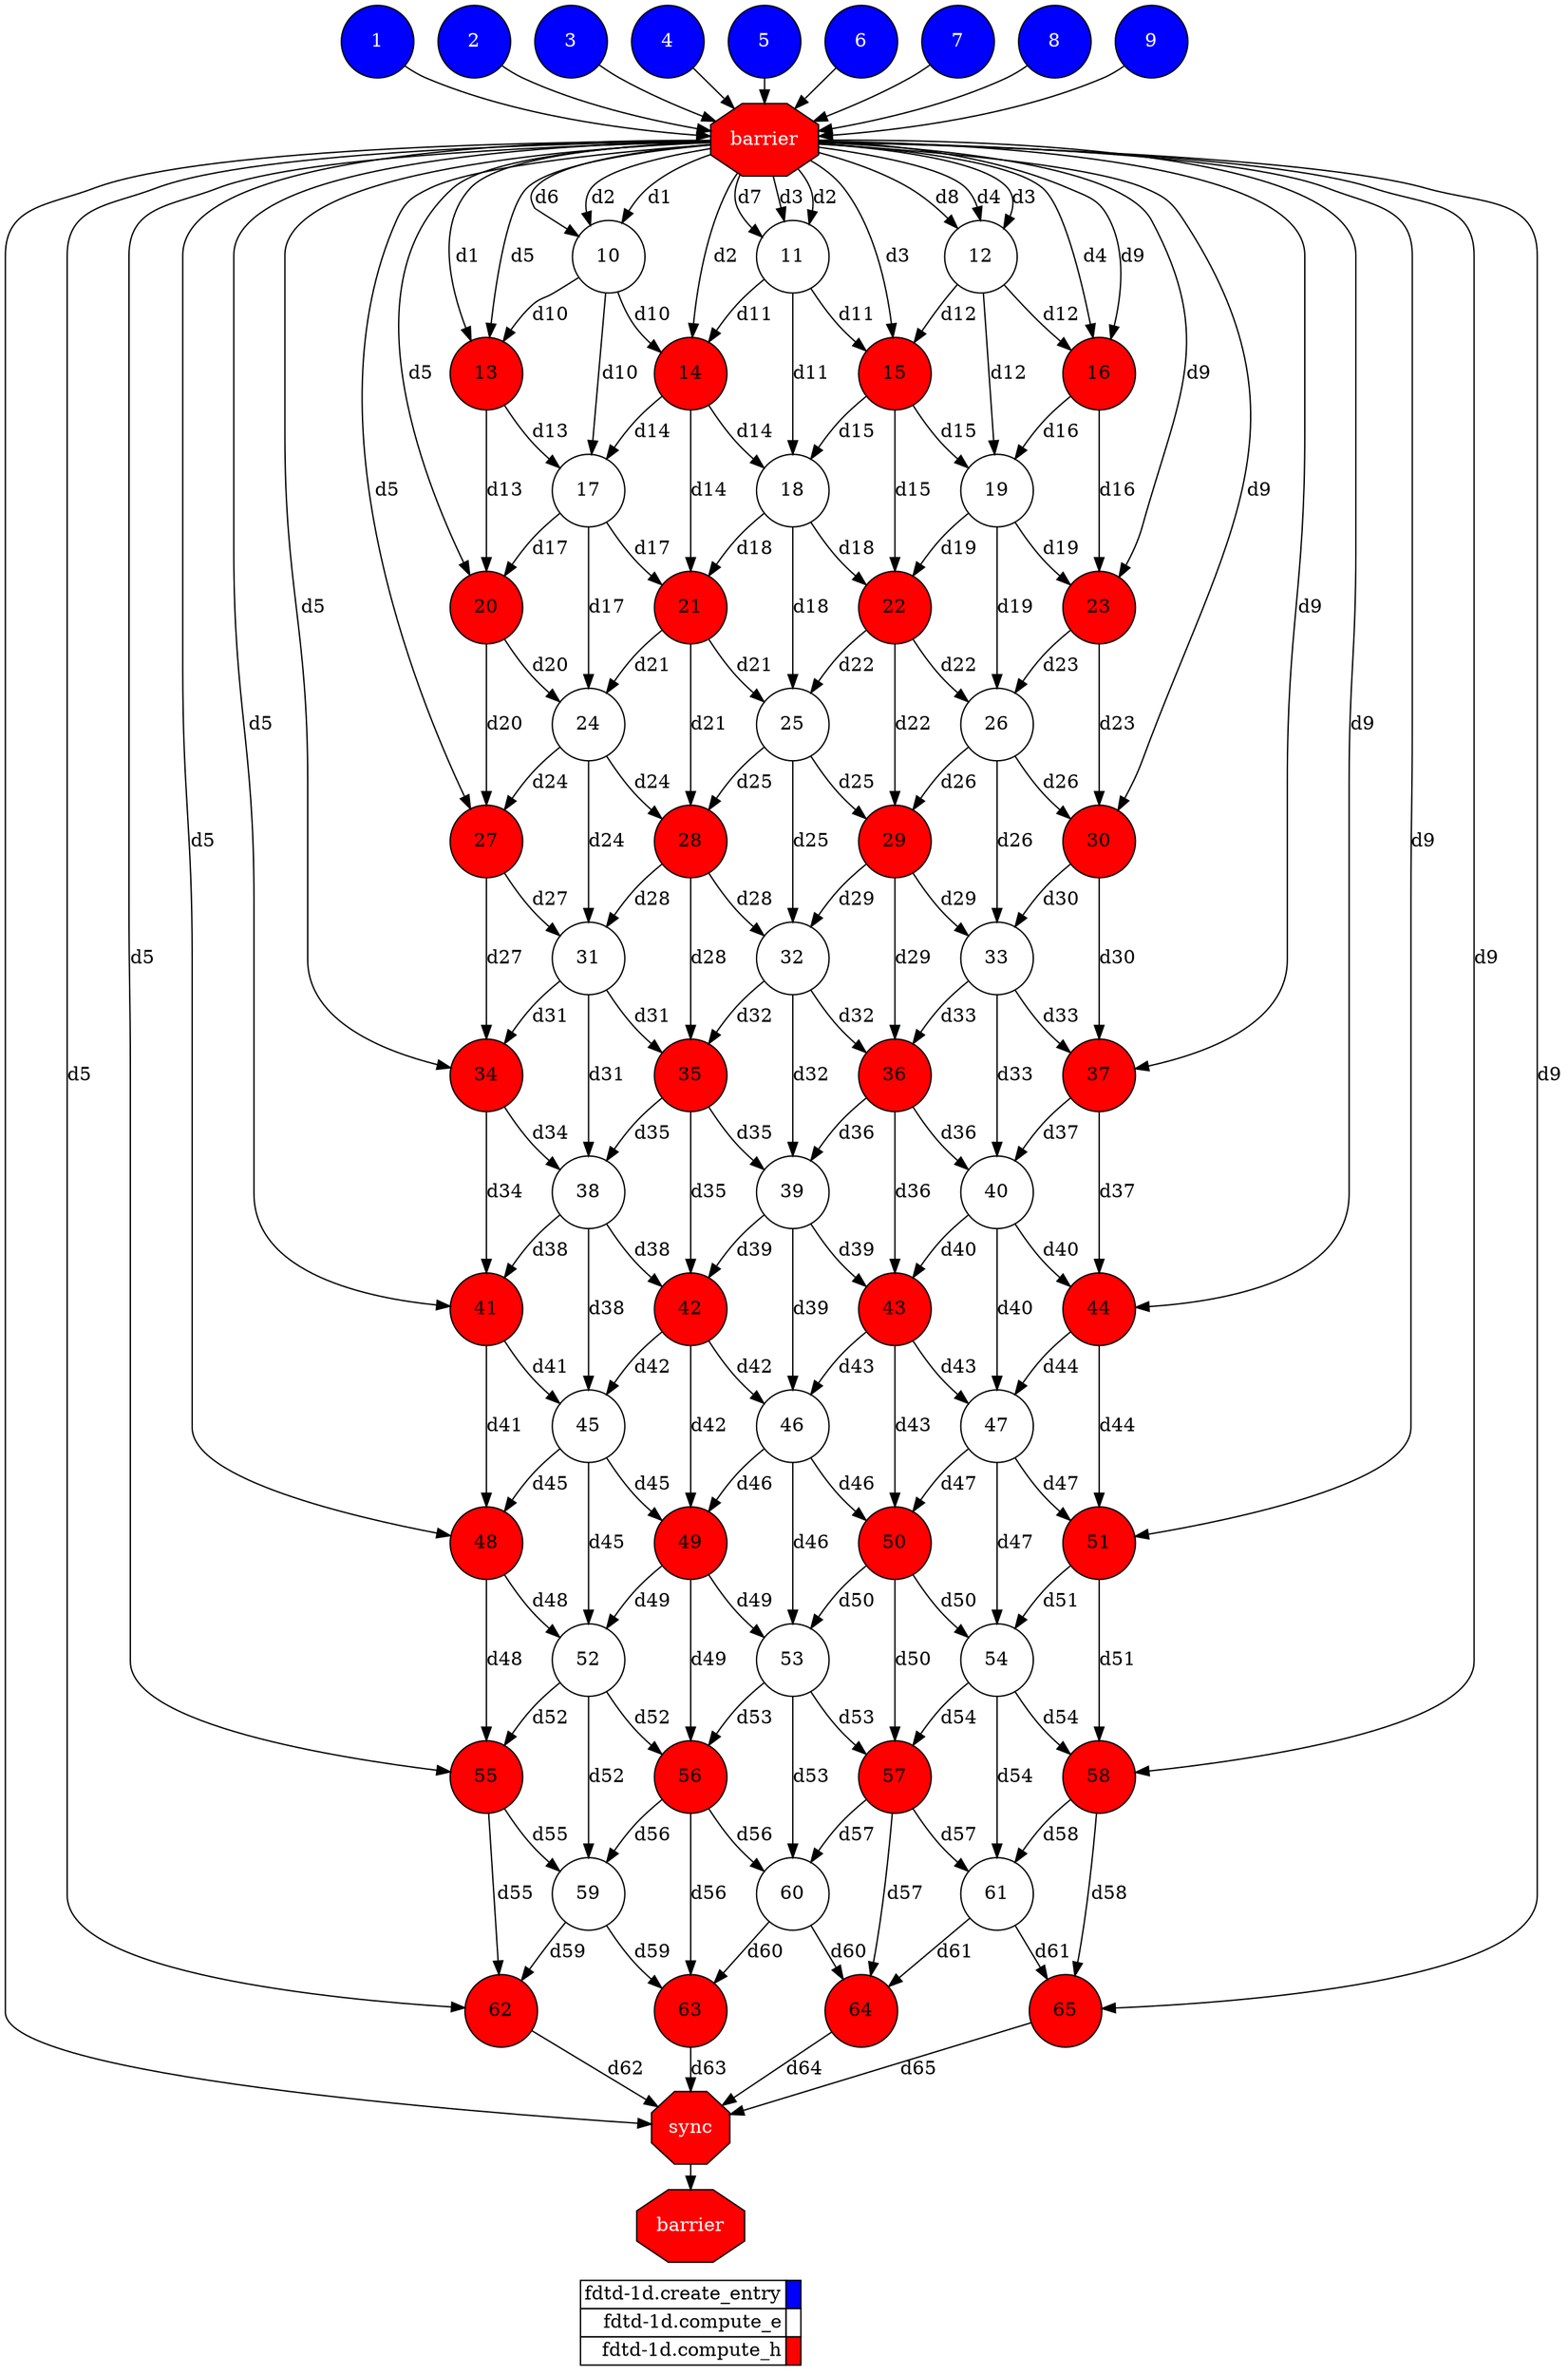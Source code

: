 digraph {
  rankdir=TB;
  labeljust="l";
  subgraph dependence_graph {
    ranksep=0.20;
    node[height=0.75];

1[shape=circle, style=filled fillcolor="#0000ff" fontcolor="#ffffff"];
2[shape=circle, style=filled fillcolor="#0000ff" fontcolor="#ffffff"];
3[shape=circle, style=filled fillcolor="#0000ff" fontcolor="#ffffff"];
4[shape=circle, style=filled fillcolor="#0000ff" fontcolor="#ffffff"];
5[shape=circle, style=filled fillcolor="#0000ff" fontcolor="#ffffff"];
6[shape=circle, style=filled fillcolor="#0000ff" fontcolor="#ffffff"];
7[shape=circle, style=filled fillcolor="#0000ff" fontcolor="#ffffff"];
8[shape=circle, style=filled fillcolor="#0000ff" fontcolor="#ffffff"];
9[shape=circle, style=filled fillcolor="#0000ff" fontcolor="#ffffff"];
Synchro1[label="barrier", shape=octagon, style=filled fillcolor="#ff0000" fontcolor="#FFFFFF"];
3 -> Synchro1;
7 -> Synchro1;
8 -> Synchro1;
1 -> Synchro1;
4 -> Synchro1;
2 -> Synchro1;
5 -> Synchro1;
9 -> Synchro1;
6 -> Synchro1;
10[shape=circle, style=filled fillcolor="#ffffff" fontcolor="#000000"];
Synchro1 -> 10[ label="d6" ];
Synchro1 -> 10[ label="d2" ];
Synchro1 -> 10[ label="d1" ];
11[shape=circle, style=filled fillcolor="#ffffff" fontcolor="#000000"];
Synchro1 -> 11[ label="d7" ];
Synchro1 -> 11[ label="d3" ];
Synchro1 -> 11[ label="d2" ];
12[shape=circle, style=filled fillcolor="#ffffff" fontcolor="#000000"];
Synchro1 -> 12[ label="d8" ];
Synchro1 -> 12[ label="d4" ];
Synchro1 -> 12[ label="d3" ];
13[shape=circle, style=filled fillcolor="#ff0000" fontcolor="#000000"];
Synchro1 -> 13[ label="d1" ];
10 -> 13[ label="d10" ];
Synchro1 -> 13[ label="d5" ];
14[shape=circle, style=filled fillcolor="#ff0000" fontcolor="#000000"];
Synchro1 -> 14[ label="d2" ];
11 -> 14[ label="d11" ];
10 -> 14[ label="d10" ];
15[shape=circle, style=filled fillcolor="#ff0000" fontcolor="#000000"];
Synchro1 -> 15[ label="d3" ];
12 -> 15[ label="d12" ];
11 -> 15[ label="d11" ];
16[shape=circle, style=filled fillcolor="#ff0000" fontcolor="#000000"];
Synchro1 -> 16[ label="d4" ];
Synchro1 -> 16[ label="d9" ];
12 -> 16[ label="d12" ];
17[shape=circle, style=filled fillcolor="#ffffff" fontcolor="#000000"];
10 -> 17[ label="d10" ];
14 -> 17[ label="d14" ];
13 -> 17[ label="d13" ];
18[shape=circle, style=filled fillcolor="#ffffff" fontcolor="#000000"];
11 -> 18[ label="d11" ];
15 -> 18[ label="d15" ];
14 -> 18[ label="d14" ];
19[shape=circle, style=filled fillcolor="#ffffff" fontcolor="#000000"];
12 -> 19[ label="d12" ];
16 -> 19[ label="d16" ];
15 -> 19[ label="d15" ];
20[shape=circle, style=filled fillcolor="#ff0000" fontcolor="#000000"];
13 -> 20[ label="d13" ];
17 -> 20[ label="d17" ];
Synchro1 -> 20[ label="d5" ];
21[shape=circle, style=filled fillcolor="#ff0000" fontcolor="#000000"];
14 -> 21[ label="d14" ];
18 -> 21[ label="d18" ];
17 -> 21[ label="d17" ];
22[shape=circle, style=filled fillcolor="#ff0000" fontcolor="#000000"];
15 -> 22[ label="d15" ];
19 -> 22[ label="d19" ];
18 -> 22[ label="d18" ];
23[shape=circle, style=filled fillcolor="#ff0000" fontcolor="#000000"];
16 -> 23[ label="d16" ];
Synchro1 -> 23[ label="d9" ];
19 -> 23[ label="d19" ];
24[shape=circle, style=filled fillcolor="#ffffff" fontcolor="#000000"];
17 -> 24[ label="d17" ];
21 -> 24[ label="d21" ];
20 -> 24[ label="d20" ];
25[shape=circle, style=filled fillcolor="#ffffff" fontcolor="#000000"];
18 -> 25[ label="d18" ];
22 -> 25[ label="d22" ];
21 -> 25[ label="d21" ];
26[shape=circle, style=filled fillcolor="#ffffff" fontcolor="#000000"];
19 -> 26[ label="d19" ];
23 -> 26[ label="d23" ];
22 -> 26[ label="d22" ];
27[shape=circle, style=filled fillcolor="#ff0000" fontcolor="#000000"];
20 -> 27[ label="d20" ];
24 -> 27[ label="d24" ];
Synchro1 -> 27[ label="d5" ];
28[shape=circle, style=filled fillcolor="#ff0000" fontcolor="#000000"];
21 -> 28[ label="d21" ];
25 -> 28[ label="d25" ];
24 -> 28[ label="d24" ];
29[shape=circle, style=filled fillcolor="#ff0000" fontcolor="#000000"];
22 -> 29[ label="d22" ];
26 -> 29[ label="d26" ];
25 -> 29[ label="d25" ];
30[shape=circle, style=filled fillcolor="#ff0000" fontcolor="#000000"];
23 -> 30[ label="d23" ];
Synchro1 -> 30[ label="d9" ];
26 -> 30[ label="d26" ];
31[shape=circle, style=filled fillcolor="#ffffff" fontcolor="#000000"];
24 -> 31[ label="d24" ];
28 -> 31[ label="d28" ];
27 -> 31[ label="d27" ];
32[shape=circle, style=filled fillcolor="#ffffff" fontcolor="#000000"];
25 -> 32[ label="d25" ];
29 -> 32[ label="d29" ];
28 -> 32[ label="d28" ];
33[shape=circle, style=filled fillcolor="#ffffff" fontcolor="#000000"];
26 -> 33[ label="d26" ];
30 -> 33[ label="d30" ];
29 -> 33[ label="d29" ];
34[shape=circle, style=filled fillcolor="#ff0000" fontcolor="#000000"];
27 -> 34[ label="d27" ];
31 -> 34[ label="d31" ];
Synchro1 -> 34[ label="d5" ];
35[shape=circle, style=filled fillcolor="#ff0000" fontcolor="#000000"];
28 -> 35[ label="d28" ];
32 -> 35[ label="d32" ];
31 -> 35[ label="d31" ];
36[shape=circle, style=filled fillcolor="#ff0000" fontcolor="#000000"];
29 -> 36[ label="d29" ];
33 -> 36[ label="d33" ];
32 -> 36[ label="d32" ];
37[shape=circle, style=filled fillcolor="#ff0000" fontcolor="#000000"];
30 -> 37[ label="d30" ];
Synchro1 -> 37[ label="d9" ];
33 -> 37[ label="d33" ];
38[shape=circle, style=filled fillcolor="#ffffff" fontcolor="#000000"];
31 -> 38[ label="d31" ];
35 -> 38[ label="d35" ];
34 -> 38[ label="d34" ];
39[shape=circle, style=filled fillcolor="#ffffff" fontcolor="#000000"];
32 -> 39[ label="d32" ];
36 -> 39[ label="d36" ];
35 -> 39[ label="d35" ];
40[shape=circle, style=filled fillcolor="#ffffff" fontcolor="#000000"];
33 -> 40[ label="d33" ];
37 -> 40[ label="d37" ];
36 -> 40[ label="d36" ];
41[shape=circle, style=filled fillcolor="#ff0000" fontcolor="#000000"];
34 -> 41[ label="d34" ];
38 -> 41[ label="d38" ];
Synchro1 -> 41[ label="d5" ];
42[shape=circle, style=filled fillcolor="#ff0000" fontcolor="#000000"];
35 -> 42[ label="d35" ];
39 -> 42[ label="d39" ];
38 -> 42[ label="d38" ];
43[shape=circle, style=filled fillcolor="#ff0000" fontcolor="#000000"];
36 -> 43[ label="d36" ];
40 -> 43[ label="d40" ];
39 -> 43[ label="d39" ];
44[shape=circle, style=filled fillcolor="#ff0000" fontcolor="#000000"];
37 -> 44[ label="d37" ];
Synchro1 -> 44[ label="d9" ];
40 -> 44[ label="d40" ];
45[shape=circle, style=filled fillcolor="#ffffff" fontcolor="#000000"];
38 -> 45[ label="d38" ];
42 -> 45[ label="d42" ];
41 -> 45[ label="d41" ];
46[shape=circle, style=filled fillcolor="#ffffff" fontcolor="#000000"];
39 -> 46[ label="d39" ];
43 -> 46[ label="d43" ];
42 -> 46[ label="d42" ];
47[shape=circle, style=filled fillcolor="#ffffff" fontcolor="#000000"];
40 -> 47[ label="d40" ];
44 -> 47[ label="d44" ];
43 -> 47[ label="d43" ];
48[shape=circle, style=filled fillcolor="#ff0000" fontcolor="#000000"];
41 -> 48[ label="d41" ];
45 -> 48[ label="d45" ];
Synchro1 -> 48[ label="d5" ];
49[shape=circle, style=filled fillcolor="#ff0000" fontcolor="#000000"];
42 -> 49[ label="d42" ];
46 -> 49[ label="d46" ];
45 -> 49[ label="d45" ];
50[shape=circle, style=filled fillcolor="#ff0000" fontcolor="#000000"];
43 -> 50[ label="d43" ];
47 -> 50[ label="d47" ];
46 -> 50[ label="d46" ];
51[shape=circle, style=filled fillcolor="#ff0000" fontcolor="#000000"];
44 -> 51[ label="d44" ];
Synchro1 -> 51[ label="d9" ];
47 -> 51[ label="d47" ];
52[shape=circle, style=filled fillcolor="#ffffff" fontcolor="#000000"];
45 -> 52[ label="d45" ];
49 -> 52[ label="d49" ];
48 -> 52[ label="d48" ];
53[shape=circle, style=filled fillcolor="#ffffff" fontcolor="#000000"];
46 -> 53[ label="d46" ];
50 -> 53[ label="d50" ];
49 -> 53[ label="d49" ];
54[shape=circle, style=filled fillcolor="#ffffff" fontcolor="#000000"];
47 -> 54[ label="d47" ];
51 -> 54[ label="d51" ];
50 -> 54[ label="d50" ];
55[shape=circle, style=filled fillcolor="#ff0000" fontcolor="#000000"];
48 -> 55[ label="d48" ];
52 -> 55[ label="d52" ];
Synchro1 -> 55[ label="d5" ];
56[shape=circle, style=filled fillcolor="#ff0000" fontcolor="#000000"];
49 -> 56[ label="d49" ];
53 -> 56[ label="d53" ];
52 -> 56[ label="d52" ];
57[shape=circle, style=filled fillcolor="#ff0000" fontcolor="#000000"];
50 -> 57[ label="d50" ];
54 -> 57[ label="d54" ];
53 -> 57[ label="d53" ];
58[shape=circle, style=filled fillcolor="#ff0000" fontcolor="#000000"];
51 -> 58[ label="d51" ];
Synchro1 -> 58[ label="d9" ];
54 -> 58[ label="d54" ];
59[shape=circle, style=filled fillcolor="#ffffff" fontcolor="#000000"];
52 -> 59[ label="d52" ];
56 -> 59[ label="d56" ];
55 -> 59[ label="d55" ];
60[shape=circle, style=filled fillcolor="#ffffff" fontcolor="#000000"];
53 -> 60[ label="d53" ];
57 -> 60[ label="d57" ];
56 -> 60[ label="d56" ];
61[shape=circle, style=filled fillcolor="#ffffff" fontcolor="#000000"];
54 -> 61[ label="d54" ];
58 -> 61[ label="d58" ];
57 -> 61[ label="d57" ];
62[shape=circle, style=filled fillcolor="#ff0000" fontcolor="#000000"];
55 -> 62[ label="d55" ];
59 -> 62[ label="d59" ];
Synchro1 -> 62[ label="d5" ];
63[shape=circle, style=filled fillcolor="#ff0000" fontcolor="#000000"];
56 -> 63[ label="d56" ];
60 -> 63[ label="d60" ];
59 -> 63[ label="d59" ];
64[shape=circle, style=filled fillcolor="#ff0000" fontcolor="#000000"];
57 -> 64[ label="d57" ];
61 -> 64[ label="d61" ];
60 -> 64[ label="d60" ];
65[shape=circle, style=filled fillcolor="#ff0000" fontcolor="#000000"];
58 -> 65[ label="d58" ];
Synchro1 -> 65[ label="d9" ];
61 -> 65[ label="d61" ];
Synchro2[label="sync", shape=octagon, style=filled fillcolor="#ff0000" fontcolor="#FFFFFF"];
Synchro1 -> Synchro2;
62 -> Synchro2[ label="d62" ];
63 -> Synchro2[ label="d63" ];
64 -> Synchro2[ label="d64" ];
65 -> Synchro2[ label="d65" ];
Synchro3[label="barrier", shape=octagon, style=filled fillcolor="#ff0000" fontcolor="#FFFFFF"];
Synchro2 -> Synchro3;  }
  subgraph legend {
    rank=sink;
    node [shape=plaintext, height=0.75];
    ranksep=0.20;
    label = "Legend";
    key [label=<
      <table border="0" cellpadding="2" cellspacing="0" cellborder="1">
<tr>
<td align="right">fdtd-1d.create_entry</td>
<td bgcolor="#0000ff">&nbsp;</td>
</tr>
<tr>
<td align="right">fdtd-1d.compute_e</td>
<td bgcolor="#ffffff">&nbsp;</td>
</tr>
<tr>
<td align="right">fdtd-1d.compute_h</td>
<td bgcolor="#ff0000">&nbsp;</td>
</tr>
      </table>
    >]
  }
}
